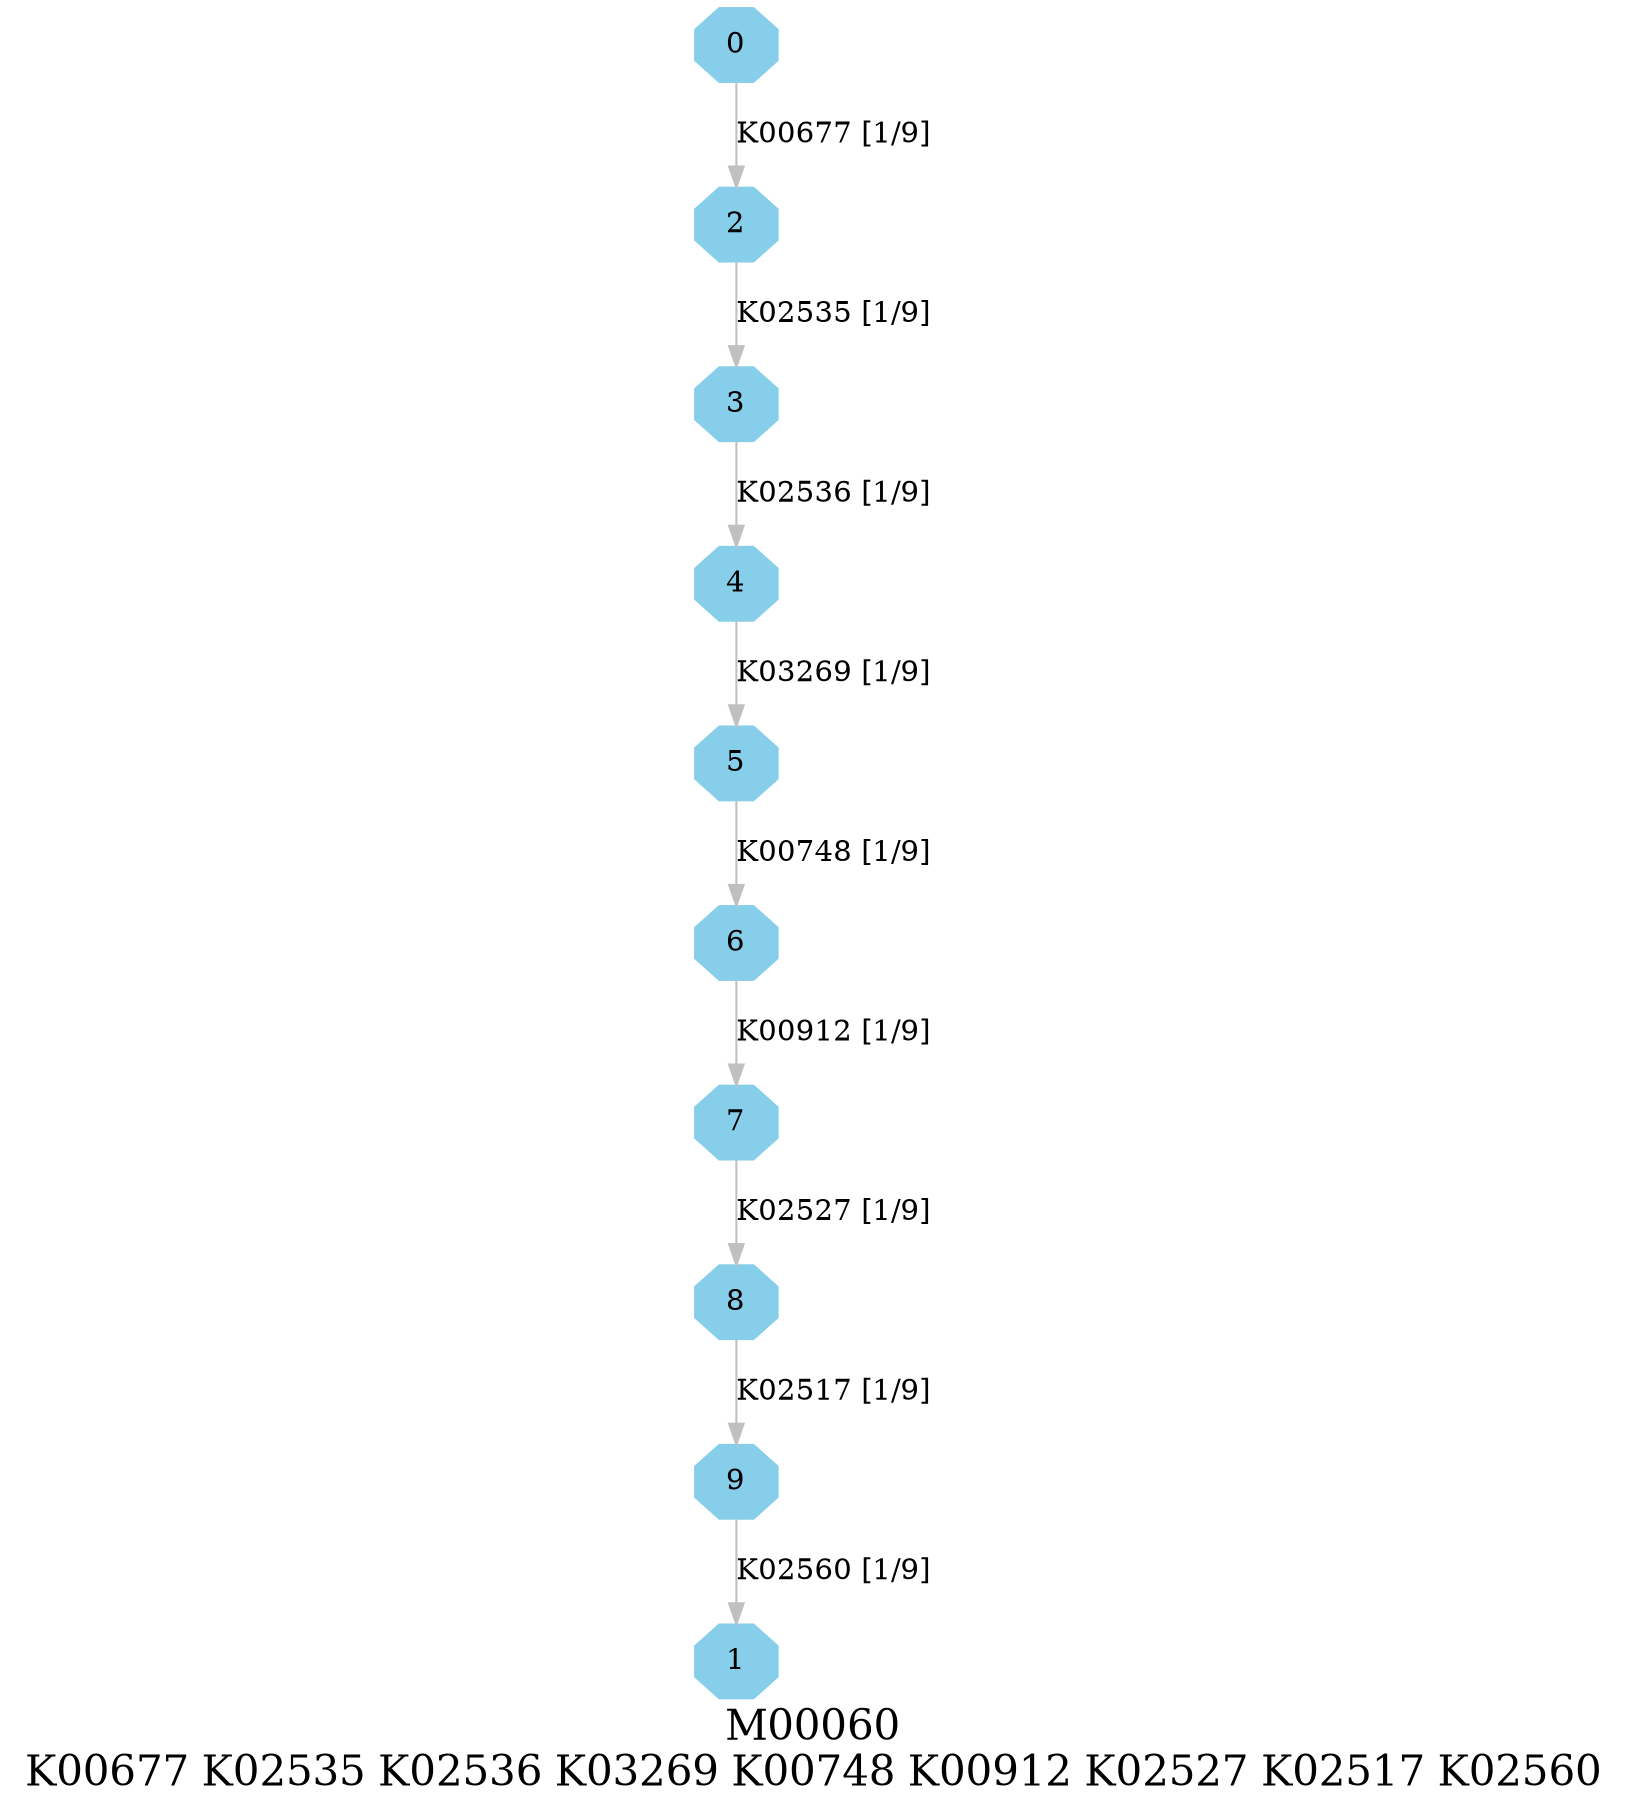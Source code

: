 digraph G {
graph [label="M00060
K00677 K02535 K02536 K03269 K00748 K00912 K02527 K02517 K02560",fontsize=20];
node [shape=box,style=filled];
edge [len=3,color=grey];
{node [width=.3,height=.3,shape=octagon,style=filled,color=skyblue] 0 1 2 3 4 5 6 7 8 9 }
0 -> 2 [label="K00677 [1/9]"];
2 -> 3 [label="K02535 [1/9]"];
3 -> 4 [label="K02536 [1/9]"];
4 -> 5 [label="K03269 [1/9]"];
5 -> 6 [label="K00748 [1/9]"];
6 -> 7 [label="K00912 [1/9]"];
7 -> 8 [label="K02527 [1/9]"];
8 -> 9 [label="K02517 [1/9]"];
9 -> 1 [label="K02560 [1/9]"];
}